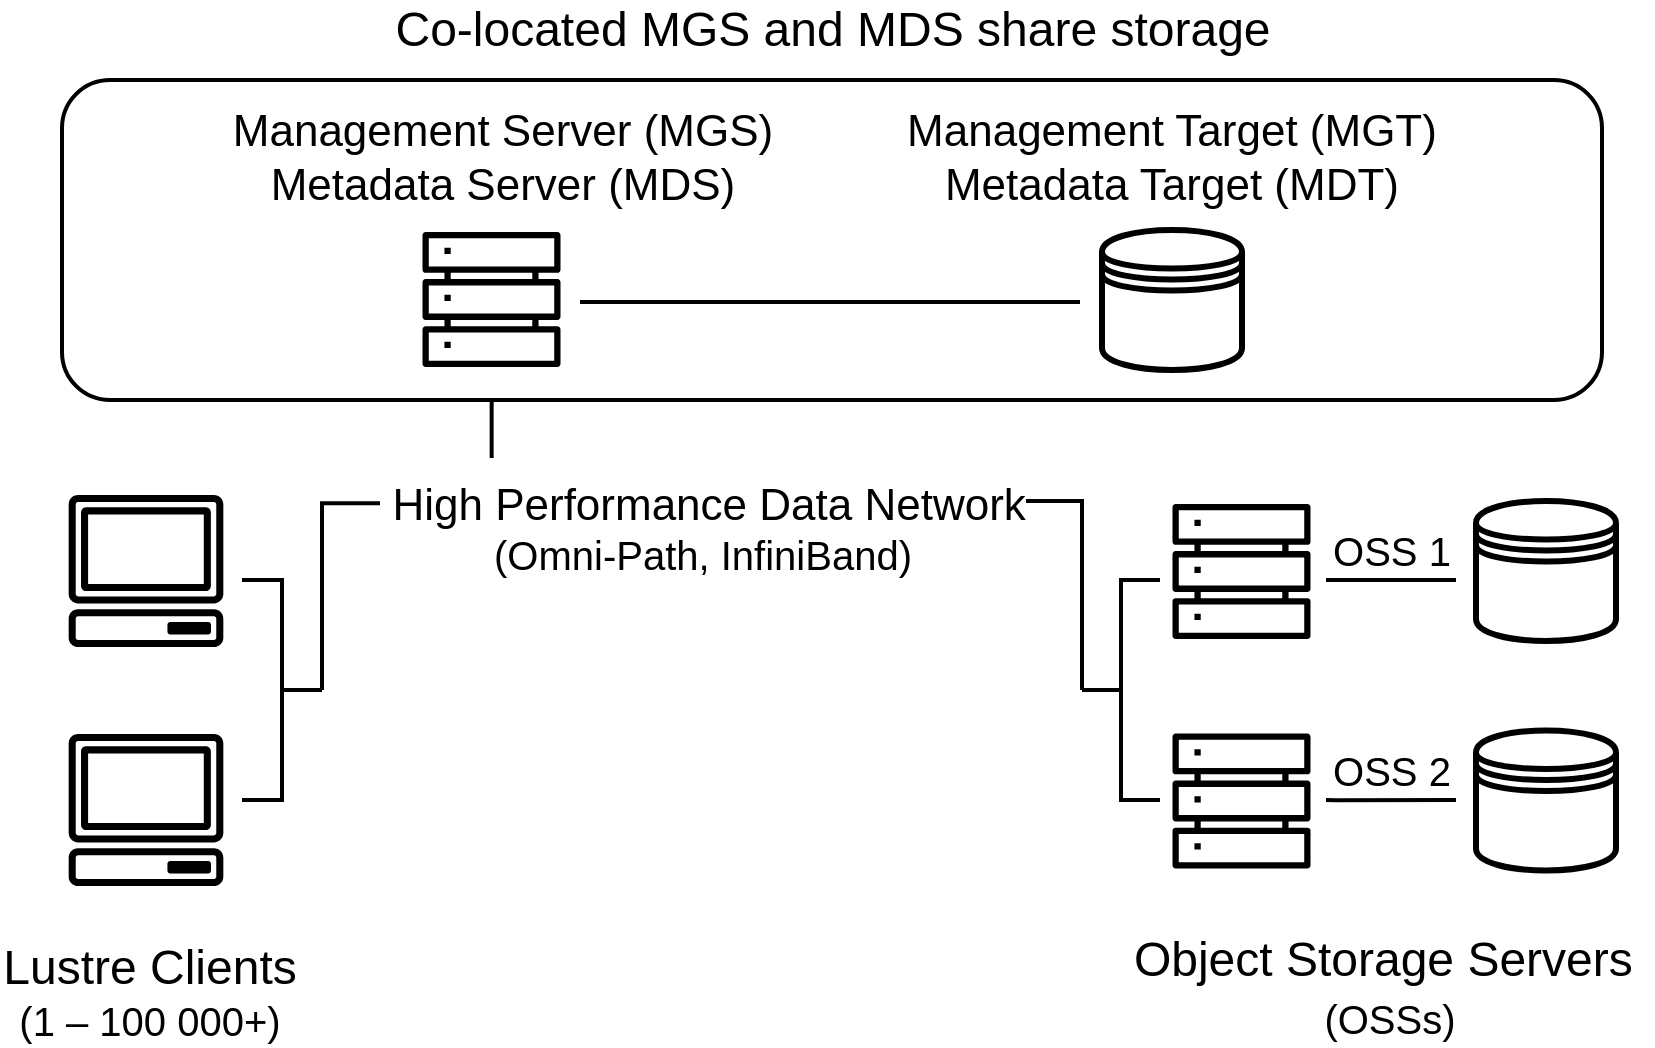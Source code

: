 <mxfile version="24.2.5" type="device">
  <diagram name="Страница — 1" id="6C47iCfQbLZ3kEDGV9bK">
    <mxGraphModel dx="1434" dy="711" grid="1" gridSize="10" guides="1" tooltips="1" connect="1" arrows="1" fold="1" page="1" pageScale="1" pageWidth="827" pageHeight="1169" math="0" shadow="0">
      <root>
        <mxCell id="0" />
        <mxCell id="1" parent="0" />
        <mxCell id="xxCL4NgvebpRf6q6_67u-75" value="" style="rounded=1;whiteSpace=wrap;html=1;fillColor=none;strokeWidth=2;" parent="1" vertex="1">
          <mxGeometry x="31" y="40" width="770" height="160" as="geometry" />
        </mxCell>
        <mxCell id="xxCL4NgvebpRf6q6_67u-1" value="" style="shape=datastore;whiteSpace=wrap;html=1;strokeWidth=3;fillColor=none;" parent="1" vertex="1">
          <mxGeometry x="738" y="250.5" width="70" height="70" as="geometry" />
        </mxCell>
        <mxCell id="xxCL4NgvebpRf6q6_67u-2" value="" style="sketch=0;outlineConnect=0;fontColor=#232F3E;gradientColor=none;fillColor=#000000;strokeColor=none;dashed=0;verticalLabelPosition=bottom;verticalAlign=top;align=center;html=1;fontSize=12;fontStyle=0;aspect=fixed;pointerEvents=1;shape=mxgraph.aws4.servers;strokeWidth=0;" parent="1" vertex="1">
          <mxGeometry x="586" y="251" width="69" height="69" as="geometry" />
        </mxCell>
        <mxCell id="xxCL4NgvebpRf6q6_67u-6" value="" style="sketch=0;outlineConnect=0;dashed=0;verticalLabelPosition=bottom;verticalAlign=top;align=center;html=1;fontSize=12;fontStyle=0;aspect=fixed;pointerEvents=1;shape=mxgraph.aws4.client;fillColor=#000000;" parent="1" vertex="1">
          <mxGeometry x="34" y="247.5" width="78" height="76" as="geometry" />
        </mxCell>
        <mxCell id="xxCL4NgvebpRf6q6_67u-11" value="" style="shape=datastore;whiteSpace=wrap;html=1;strokeWidth=3;fillColor=none;" parent="1" vertex="1">
          <mxGeometry x="551" y="115" width="70" height="70" as="geometry" />
        </mxCell>
        <mxCell id="xxCL4NgvebpRf6q6_67u-12" value="" style="outlineConnect=0;fontColor=#232F3E;gradientColor=none;fillColor=#000000;strokeColor=none;dashed=0;verticalLabelPosition=bottom;verticalAlign=top;align=center;html=1;fontSize=12;fontStyle=0;aspect=fixed;pointerEvents=1;shape=mxgraph.aws4.servers;strokeWidth=0;fillStyle=auto;" parent="1" vertex="1">
          <mxGeometry x="211" y="115" width="69" height="69" as="geometry" />
        </mxCell>
        <mxCell id="xxCL4NgvebpRf6q6_67u-13" value="" style="sketch=0;outlineConnect=0;fontColor=#232F3E;gradientColor=none;fillColor=#000000;strokeColor=none;dashed=0;verticalLabelPosition=bottom;verticalAlign=top;align=center;html=1;fontSize=12;fontStyle=0;aspect=fixed;pointerEvents=1;shape=mxgraph.aws4.client;" parent="1" vertex="1">
          <mxGeometry x="34" y="367" width="78" height="76" as="geometry" />
        </mxCell>
        <mxCell id="xxCL4NgvebpRf6q6_67u-17" value="&lt;p style=&quot;font-size: 20px;&quot;&gt;&lt;font style=&quot;font-size: 20px;&quot; face=&quot;Helvetica&quot;&gt;&lt;font style=&quot;font-size: 20px;&quot;&gt;OSS 1&lt;/font&gt;&lt;/font&gt;&lt;font style=&quot;font-size: 20px;&quot; face=&quot;p2W9_qqDEX6iPoN3xxP2&quot;&gt;&lt;br&gt;&lt;/font&gt;&lt;/p&gt;" style="text;strokeColor=none;align=center;fillColor=none;html=1;verticalAlign=middle;whiteSpace=wrap;rounded=0;" parent="1" vertex="1">
          <mxGeometry x="651" y="260" width="90" height="30" as="geometry" />
        </mxCell>
        <mxCell id="xxCL4NgvebpRf6q6_67u-30" value="" style="shape=datastore;whiteSpace=wrap;html=1;strokeWidth=3;fillColor=none;" parent="1" vertex="1">
          <mxGeometry x="738" y="365.25" width="70" height="70" as="geometry" />
        </mxCell>
        <mxCell id="xxCL4NgvebpRf6q6_67u-32" value="" style="sketch=0;outlineConnect=0;fontColor=#232F3E;gradientColor=none;fillColor=#000000;strokeColor=none;dashed=0;verticalLabelPosition=bottom;verticalAlign=top;align=center;html=1;fontSize=12;fontStyle=0;aspect=fixed;pointerEvents=1;shape=mxgraph.aws4.servers;strokeWidth=0;" parent="1" vertex="1">
          <mxGeometry x="586" y="365.75" width="69" height="69" as="geometry" />
        </mxCell>
        <mxCell id="xxCL4NgvebpRf6q6_67u-33" value="&lt;font style=&quot;font-size: 20px;&quot; face=&quot;Helvetica&quot;&gt;&lt;font style=&quot;font-size: 20px;&quot;&gt;OSS &lt;/font&gt;2&lt;br&gt;&lt;/font&gt;" style="text;strokeColor=none;align=center;fillColor=none;html=1;verticalAlign=middle;whiteSpace=wrap;rounded=0;" parent="1" vertex="1">
          <mxGeometry x="651" y="370" width="90" height="30" as="geometry" />
        </mxCell>
        <mxCell id="xxCL4NgvebpRf6q6_67u-58" value="" style="edgeStyle=elbowEdgeStyle;rounded=0;orthogonalLoop=1;jettySize=auto;elbow=vertical;html=1;strokeWidth=2;jumpStyle=none;jumpSize=0;shadow=0;flowAnimation=0;startArrow=none;startFill=0;endArrow=none;endFill=0;entryX=0;entryY=0.5;entryDx=0;entryDy=0;entryPerimeter=0;exitX=0.279;exitY=1;exitDx=0;exitDy=0;exitPerimeter=0;" parent="1" source="xxCL4NgvebpRf6q6_67u-75" target="xxCL4NgvebpRf6q6_67u-47" edge="1">
          <mxGeometry relative="1" as="geometry">
            <mxPoint x="268.31" y="204.66" as="sourcePoint" />
            <mxPoint x="182.69" y="345.34" as="targetPoint" />
            <Array as="points">
              <mxPoint x="352.69" y="251.62" />
            </Array>
          </mxGeometry>
        </mxCell>
        <mxCell id="xxCL4NgvebpRf6q6_67u-47" value="" style="strokeWidth=2;html=1;shape=mxgraph.flowchart.annotation_2;align=left;labelPosition=right;pointerEvents=1;rotation=-180;" parent="1" vertex="1">
          <mxGeometry x="121" y="290" width="40" height="110" as="geometry" />
        </mxCell>
        <mxCell id="xxCL4NgvebpRf6q6_67u-60" value="" style="edgeStyle=elbowEdgeStyle;rounded=0;orthogonalLoop=1;jettySize=auto;elbow=vertical;html=1;endArrow=none;endFill=0;strokeWidth=2;exitX=0;exitY=0.5;exitDx=0;exitDy=0;exitPerimeter=0;jumpStyle=sharp;" parent="1" source="xxCL4NgvebpRf6q6_67u-48" edge="1">
          <mxGeometry relative="1" as="geometry">
            <mxPoint x="521" y="344.22" as="sourcePoint" />
            <mxPoint x="341" y="250.5" as="targetPoint" />
            <Array as="points">
              <mxPoint x="521" y="250.5" />
            </Array>
          </mxGeometry>
        </mxCell>
        <mxCell id="xxCL4NgvebpRf6q6_67u-73" value="&lt;p style=&quot;line-height: 120%;&quot;&gt;&lt;/p&gt;&lt;div style=&quot;font-size: 20px;&quot; align=&quot;center&quot;&gt;&lt;font style=&quot;font-size: 22px;&quot;&gt;&amp;nbsp;&lt;font style=&quot;font-size: 22px;&quot;&gt;High Performance Data Network &lt;br&gt;&lt;/font&gt;&lt;/font&gt;&lt;font style=&quot;font-size: 20px;&quot;&gt;&lt;font style=&quot;font-size: 20px;&quot;&gt;(Omni-Path, InfiniBand&lt;/font&gt;)&lt;font style=&quot;font-size: 20px;&quot;&gt;&lt;font style=&quot;font-size: 20px;&quot;&gt;&lt;br&gt;&lt;/font&gt;&lt;/font&gt;&lt;/font&gt;&lt;/div&gt;" style="edgeLabel;html=1;align=center;verticalAlign=middle;resizable=0;points=[];spacing=5;spacingRight=5;labelBorderColor=none;spacingTop=-8;" parent="xxCL4NgvebpRf6q6_67u-60" vertex="1" connectable="0">
          <mxGeometry x="0.72" y="-3" relative="1" as="geometry">
            <mxPoint x="-29" y="15" as="offset" />
          </mxGeometry>
        </mxCell>
        <mxCell id="xxCL4NgvebpRf6q6_67u-48" value="" style="strokeWidth=2;html=1;shape=mxgraph.flowchart.annotation_2;align=left;labelPosition=right;pointerEvents=1;rotation=0;" parent="1" vertex="1">
          <mxGeometry x="541" y="290" width="39" height="110" as="geometry" />
        </mxCell>
        <mxCell id="xxCL4NgvebpRf6q6_67u-50" value="" style="endArrow=none;html=1;rounded=0;elbow=vertical;strokeWidth=2;" parent="1" edge="1">
          <mxGeometry width="50" height="50" relative="1" as="geometry">
            <mxPoint x="663" y="290" as="sourcePoint" />
            <mxPoint x="728" y="290" as="targetPoint" />
            <Array as="points">
              <mxPoint x="668" y="290" />
            </Array>
          </mxGeometry>
        </mxCell>
        <mxCell id="xxCL4NgvebpRf6q6_67u-66" value="" style="endArrow=none;html=1;rounded=0;elbow=vertical;strokeWidth=2;entryX=0.675;entryY=0.658;entryDx=0;entryDy=0;entryPerimeter=0;" parent="1" edge="1">
          <mxGeometry width="50" height="50" relative="1" as="geometry">
            <mxPoint x="290" y="151" as="sourcePoint" />
            <mxPoint x="540" y="151" as="targetPoint" />
          </mxGeometry>
        </mxCell>
        <mxCell id="xxCL4NgvebpRf6q6_67u-67" value="" style="endArrow=none;html=1;rounded=0;elbow=vertical;strokeWidth=2;" parent="1" edge="1">
          <mxGeometry width="50" height="50" relative="1" as="geometry">
            <mxPoint x="663" y="400" as="sourcePoint" />
            <mxPoint x="728" y="400" as="targetPoint" />
            <Array as="points">
              <mxPoint x="668" y="400.07" />
            </Array>
          </mxGeometry>
        </mxCell>
        <mxCell id="xxCL4NgvebpRf6q6_67u-68" value="&lt;div style=&quot;font-size: 24px;&quot; align=&quot;center&quot;&gt;&lt;font style=&quot;font-size: 24px;&quot;&gt;Object Storage Servers&amp;nbsp;&lt;/font&gt;&lt;/div&gt;&lt;div style=&quot;font-size: 24px;&quot; align=&quot;center&quot;&gt;&lt;font style=&quot;font-size: 20px;&quot;&gt;(OSSs)&lt;/font&gt;&lt;/div&gt;" style="text;strokeColor=none;align=center;fillColor=none;html=1;verticalAlign=middle;whiteSpace=wrap;rounded=0;" parent="1" vertex="1">
          <mxGeometry x="563" y="474" width="263.5" height="40" as="geometry" />
        </mxCell>
        <mxCell id="xxCL4NgvebpRf6q6_67u-69" value="&lt;div style=&quot;font-size: 24px;&quot; align=&quot;center&quot;&gt;&lt;font style=&quot;font-size: 24px;&quot;&gt;Lustre Clients&lt;/font&gt;&lt;/div&gt;&lt;div style=&quot;font-size: 20px;&quot; align=&quot;center&quot;&gt;&lt;font style=&quot;font-size: 20px;&quot;&gt;(1 &lt;/font&gt;‒&lt;font style=&quot;font-size: 20px;&quot;&gt; 100 000+)&lt;br&gt;&lt;/font&gt;&lt;/div&gt;" style="text;strokeColor=none;align=center;fillColor=none;html=1;verticalAlign=middle;whiteSpace=wrap;rounded=0;" parent="1" vertex="1">
          <mxGeometry y="474" width="150" height="44" as="geometry" />
        </mxCell>
        <mxCell id="xxCL4NgvebpRf6q6_67u-71" value="&lt;p style=&quot;line-height: 120%;&quot;&gt;&lt;/p&gt;&lt;div style=&quot;font-size: 22px;&quot; align=&quot;center&quot;&gt;&lt;font style=&quot;font-size: 22px;&quot;&gt;Management Server (MGS)&lt;br&gt;&lt;/font&gt;&lt;/div&gt;&lt;div style=&quot;font-size: 22px;&quot; align=&quot;center&quot;&gt;&lt;font style=&quot;font-size: 22px;&quot;&gt;Metadata Server (MDS)&lt;/font&gt;&lt;/div&gt;&lt;p&gt;&lt;/p&gt;" style="text;strokeColor=none;align=center;fillColor=none;html=1;verticalAlign=middle;whiteSpace=wrap;rounded=0;" parent="1" vertex="1">
          <mxGeometry x="109" y="56" width="285.25" height="45" as="geometry" />
        </mxCell>
        <mxCell id="xxCL4NgvebpRf6q6_67u-72" value="&lt;div style=&quot;font-size: 22px;&quot; align=&quot;center&quot;&gt;&lt;font style=&quot;font-size: 22px;&quot;&gt;Management Target (MGT)&lt;br&gt;&lt;/font&gt;&lt;/div&gt;&lt;div style=&quot;font-size: 22px;&quot; align=&quot;center&quot;&gt;&lt;font style=&quot;font-size: 22px;&quot;&gt;Metadata Target (MDT)&lt;br&gt;&lt;/font&gt;&lt;/div&gt;" style="text;strokeColor=none;align=center;fillColor=none;html=1;verticalAlign=middle;whiteSpace=wrap;rounded=0;" parent="1" vertex="1">
          <mxGeometry x="452.25" y="56" width="267.5" height="45" as="geometry" />
        </mxCell>
        <mxCell id="xxCL4NgvebpRf6q6_67u-74" value="&lt;div style=&quot;font-size: 24px;&quot; align=&quot;center&quot;&gt;&lt;font style=&quot;font-size: 24px;&quot;&gt;Co-located MGS and MDS share storage&lt;br&gt;&lt;/font&gt;&lt;/div&gt;" style="text;strokeColor=none;align=center;fillColor=none;html=1;verticalAlign=middle;whiteSpace=wrap;rounded=0;" parent="1" vertex="1">
          <mxGeometry x="185" width="463" height="30" as="geometry" />
        </mxCell>
        <mxCell id="xxCL4NgvebpRf6q6_67u-76" style="edgeStyle=elbowEdgeStyle;rounded=0;orthogonalLoop=1;jettySize=auto;elbow=vertical;html=1;exitX=0.5;exitY=0;exitDx=0;exitDy=0;" parent="1" source="xxCL4NgvebpRf6q6_67u-75" target="xxCL4NgvebpRf6q6_67u-75" edge="1">
          <mxGeometry relative="1" as="geometry" />
        </mxCell>
      </root>
    </mxGraphModel>
  </diagram>
</mxfile>
